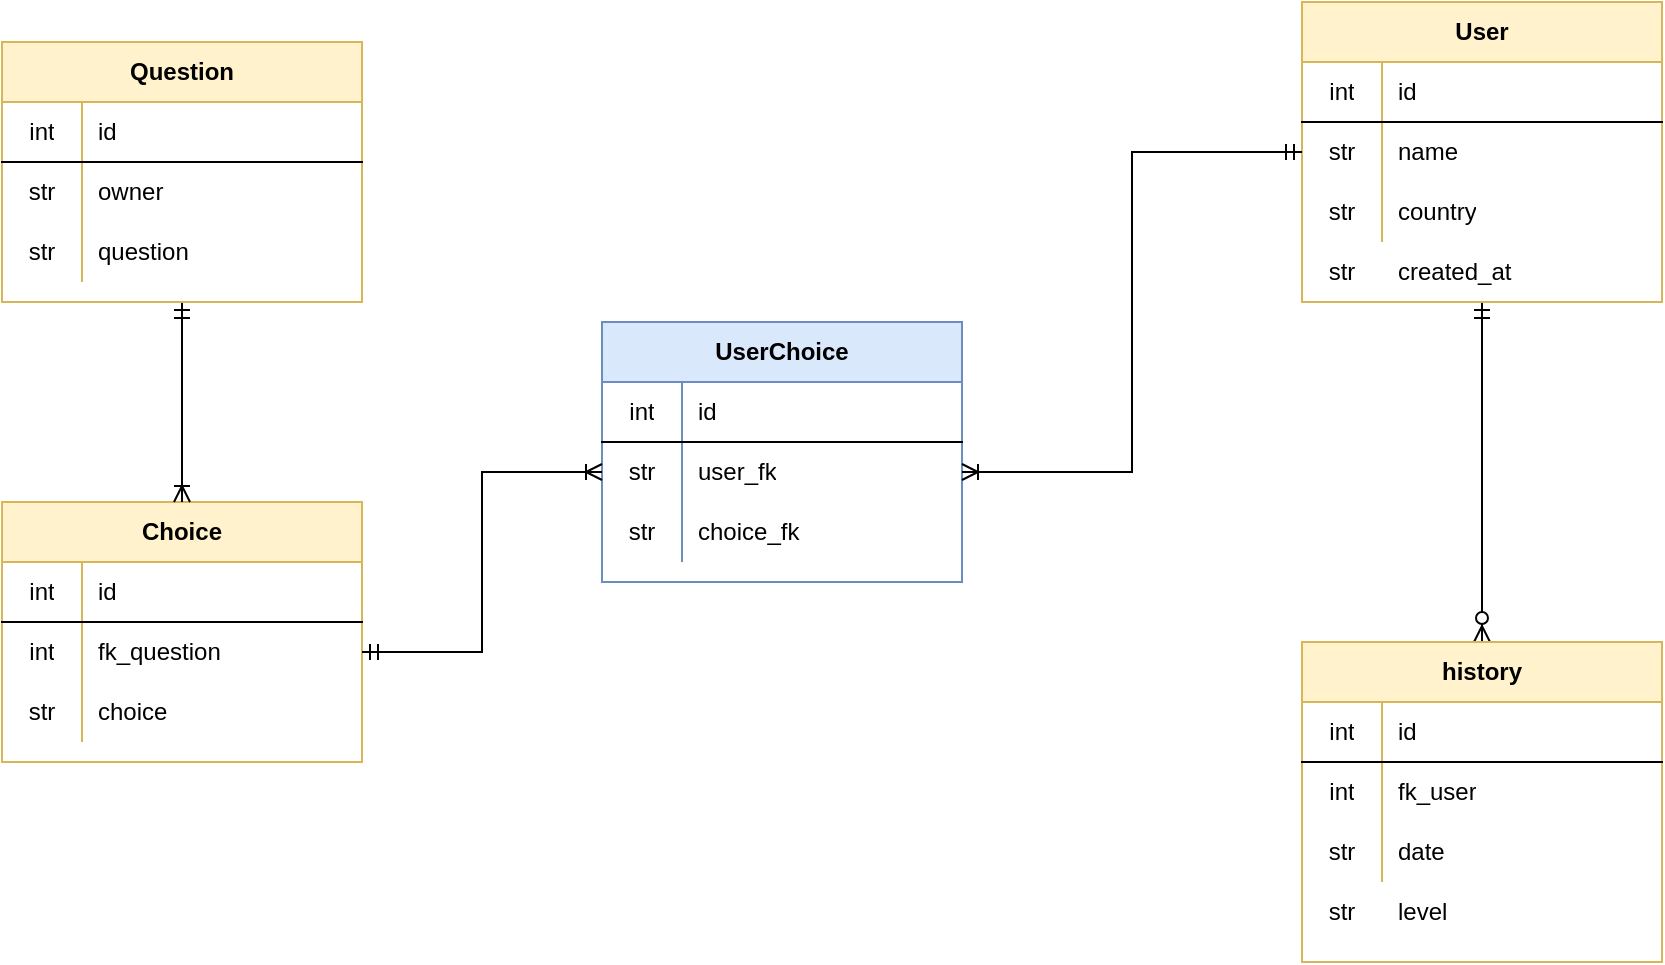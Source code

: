 <mxfile version="13.9.9" type="device"><diagram id="KHMIWZeRRrXNvXJwgoiq" name="Page-1"><mxGraphModel dx="1097" dy="1858" grid="1" gridSize="10" guides="1" tooltips="1" connect="1" arrows="1" fold="1" page="1" pageScale="1" pageWidth="827" pageHeight="1169" math="0" shadow="0"><root><mxCell id="0"/><mxCell id="1" parent="0"/><mxCell id="RG1IWrhq5gkfGMUrmiSL-63" style="edgeStyle=orthogonalEdgeStyle;rounded=0;orthogonalLoop=1;jettySize=auto;html=1;entryX=0.5;entryY=0;entryDx=0;entryDy=0;startArrow=ERmandOne;startFill=0;endArrow=ERzeroToMany;endFill=1;" edge="1" parent="1" source="RG1IWrhq5gkfGMUrmiSL-1" target="RG1IWrhq5gkfGMUrmiSL-37"><mxGeometry relative="1" as="geometry"/></mxCell><mxCell id="RG1IWrhq5gkfGMUrmiSL-1" value="User" style="shape=table;html=1;whiteSpace=wrap;startSize=30;container=1;collapsible=0;childLayout=tableLayout;fixedRows=1;rowLines=0;fontStyle=1;align=center;fillColor=#fff2cc;strokeColor=#d6b656;" vertex="1" parent="1"><mxGeometry x="720" y="-30" width="180" height="150" as="geometry"/></mxCell><mxCell id="RG1IWrhq5gkfGMUrmiSL-2" value="" style="shape=partialRectangle;html=1;whiteSpace=wrap;collapsible=0;dropTarget=0;pointerEvents=0;fillColor=none;top=0;left=0;bottom=1;right=0;points=[[0,0.5],[1,0.5]];portConstraint=eastwest;" vertex="1" parent="RG1IWrhq5gkfGMUrmiSL-1"><mxGeometry y="30" width="180" height="30" as="geometry"/></mxCell><mxCell id="RG1IWrhq5gkfGMUrmiSL-3" value="int" style="shape=partialRectangle;html=1;whiteSpace=wrap;connectable=0;fillColor=none;top=0;left=0;bottom=0;right=0;overflow=hidden;" vertex="1" parent="RG1IWrhq5gkfGMUrmiSL-2"><mxGeometry width="40" height="30" as="geometry"/></mxCell><mxCell id="RG1IWrhq5gkfGMUrmiSL-4" value="id" style="shape=partialRectangle;html=1;whiteSpace=wrap;connectable=0;fillColor=none;top=0;left=0;bottom=0;right=0;align=left;spacingLeft=6;overflow=hidden;" vertex="1" parent="RG1IWrhq5gkfGMUrmiSL-2"><mxGeometry x="40" width="140" height="30" as="geometry"/></mxCell><mxCell id="RG1IWrhq5gkfGMUrmiSL-5" value="" style="shape=partialRectangle;html=1;whiteSpace=wrap;collapsible=0;dropTarget=0;pointerEvents=0;fillColor=none;top=0;left=0;bottom=0;right=0;points=[[0,0.5],[1,0.5]];portConstraint=eastwest;" vertex="1" parent="RG1IWrhq5gkfGMUrmiSL-1"><mxGeometry y="60" width="180" height="30" as="geometry"/></mxCell><mxCell id="RG1IWrhq5gkfGMUrmiSL-6" value="str" style="shape=partialRectangle;html=1;whiteSpace=wrap;connectable=0;fillColor=none;top=0;left=0;bottom=0;right=0;overflow=hidden;" vertex="1" parent="RG1IWrhq5gkfGMUrmiSL-5"><mxGeometry width="40" height="30" as="geometry"/></mxCell><mxCell id="RG1IWrhq5gkfGMUrmiSL-7" value="name" style="shape=partialRectangle;html=1;whiteSpace=wrap;connectable=0;fillColor=none;top=0;left=0;bottom=0;right=0;align=left;spacingLeft=6;overflow=hidden;" vertex="1" parent="RG1IWrhq5gkfGMUrmiSL-5"><mxGeometry x="40" width="140" height="30" as="geometry"/></mxCell><mxCell id="RG1IWrhq5gkfGMUrmiSL-8" value="" style="shape=partialRectangle;html=1;whiteSpace=wrap;collapsible=0;dropTarget=0;pointerEvents=0;fillColor=none;top=0;left=0;bottom=0;right=0;points=[[0,0.5],[1,0.5]];portConstraint=eastwest;" vertex="1" parent="RG1IWrhq5gkfGMUrmiSL-1"><mxGeometry y="90" width="180" height="30" as="geometry"/></mxCell><mxCell id="RG1IWrhq5gkfGMUrmiSL-9" value="str" style="shape=partialRectangle;html=1;whiteSpace=wrap;connectable=0;fillColor=none;top=0;left=0;bottom=0;right=0;overflow=hidden;" vertex="1" parent="RG1IWrhq5gkfGMUrmiSL-8"><mxGeometry width="40" height="30" as="geometry"/></mxCell><mxCell id="RG1IWrhq5gkfGMUrmiSL-10" value="country" style="shape=partialRectangle;html=1;whiteSpace=wrap;connectable=0;fillColor=none;top=0;left=0;bottom=0;right=0;align=left;spacingLeft=6;overflow=hidden;" vertex="1" parent="RG1IWrhq5gkfGMUrmiSL-8"><mxGeometry x="40" width="140" height="30" as="geometry"/></mxCell><mxCell id="RG1IWrhq5gkfGMUrmiSL-11" value="created_at" style="shape=partialRectangle;html=1;whiteSpace=wrap;connectable=0;fillColor=none;top=0;left=0;bottom=0;right=0;align=left;spacingLeft=6;overflow=hidden;" vertex="1" parent="1"><mxGeometry x="760" y="90" width="140" height="30" as="geometry"/></mxCell><mxCell id="RG1IWrhq5gkfGMUrmiSL-12" value="str" style="shape=partialRectangle;html=1;whiteSpace=wrap;connectable=0;fillColor=none;top=0;left=0;bottom=0;right=0;overflow=hidden;" vertex="1" parent="1"><mxGeometry x="720" y="90" width="40" height="30" as="geometry"/></mxCell><mxCell id="RG1IWrhq5gkfGMUrmiSL-13" value="UserChoice" style="shape=table;html=1;whiteSpace=wrap;startSize=30;container=1;collapsible=0;childLayout=tableLayout;fixedRows=1;rowLines=0;fontStyle=1;align=center;fillColor=#dae8fc;strokeColor=#6c8ebf;" vertex="1" parent="1"><mxGeometry x="370" y="130" width="180" height="130" as="geometry"/></mxCell><mxCell id="RG1IWrhq5gkfGMUrmiSL-14" value="" style="shape=partialRectangle;html=1;whiteSpace=wrap;collapsible=0;dropTarget=0;pointerEvents=0;fillColor=none;top=0;left=0;bottom=1;right=0;points=[[0,0.5],[1,0.5]];portConstraint=eastwest;" vertex="1" parent="RG1IWrhq5gkfGMUrmiSL-13"><mxGeometry y="30" width="180" height="30" as="geometry"/></mxCell><mxCell id="RG1IWrhq5gkfGMUrmiSL-15" value="int" style="shape=partialRectangle;html=1;whiteSpace=wrap;connectable=0;fillColor=none;top=0;left=0;bottom=0;right=0;overflow=hidden;" vertex="1" parent="RG1IWrhq5gkfGMUrmiSL-14"><mxGeometry width="40" height="30" as="geometry"/></mxCell><mxCell id="RG1IWrhq5gkfGMUrmiSL-16" value="id" style="shape=partialRectangle;html=1;whiteSpace=wrap;connectable=0;fillColor=none;top=0;left=0;bottom=0;right=0;align=left;spacingLeft=6;overflow=hidden;" vertex="1" parent="RG1IWrhq5gkfGMUrmiSL-14"><mxGeometry x="40" width="140" height="30" as="geometry"/></mxCell><mxCell id="RG1IWrhq5gkfGMUrmiSL-17" value="" style="shape=partialRectangle;html=1;whiteSpace=wrap;collapsible=0;dropTarget=0;pointerEvents=0;fillColor=none;top=0;left=0;bottom=0;right=0;points=[[0,0.5],[1,0.5]];portConstraint=eastwest;" vertex="1" parent="RG1IWrhq5gkfGMUrmiSL-13"><mxGeometry y="60" width="180" height="30" as="geometry"/></mxCell><mxCell id="RG1IWrhq5gkfGMUrmiSL-18" value="str" style="shape=partialRectangle;html=1;whiteSpace=wrap;connectable=0;fillColor=none;top=0;left=0;bottom=0;right=0;overflow=hidden;" vertex="1" parent="RG1IWrhq5gkfGMUrmiSL-17"><mxGeometry width="40" height="30" as="geometry"/></mxCell><mxCell id="RG1IWrhq5gkfGMUrmiSL-19" value="user_fk" style="shape=partialRectangle;html=1;whiteSpace=wrap;connectable=0;fillColor=none;top=0;left=0;bottom=0;right=0;align=left;spacingLeft=6;overflow=hidden;" vertex="1" parent="RG1IWrhq5gkfGMUrmiSL-17"><mxGeometry x="40" width="140" height="30" as="geometry"/></mxCell><mxCell id="RG1IWrhq5gkfGMUrmiSL-20" value="" style="shape=partialRectangle;html=1;whiteSpace=wrap;collapsible=0;dropTarget=0;pointerEvents=0;fillColor=none;top=0;left=0;bottom=0;right=0;points=[[0,0.5],[1,0.5]];portConstraint=eastwest;" vertex="1" parent="RG1IWrhq5gkfGMUrmiSL-13"><mxGeometry y="90" width="180" height="30" as="geometry"/></mxCell><mxCell id="RG1IWrhq5gkfGMUrmiSL-21" value="str" style="shape=partialRectangle;html=1;whiteSpace=wrap;connectable=0;fillColor=none;top=0;left=0;bottom=0;right=0;overflow=hidden;" vertex="1" parent="RG1IWrhq5gkfGMUrmiSL-20"><mxGeometry width="40" height="30" as="geometry"/></mxCell><mxCell id="RG1IWrhq5gkfGMUrmiSL-22" value="choice_fk" style="shape=partialRectangle;html=1;whiteSpace=wrap;connectable=0;fillColor=none;top=0;left=0;bottom=0;right=0;align=left;spacingLeft=6;overflow=hidden;" vertex="1" parent="RG1IWrhq5gkfGMUrmiSL-20"><mxGeometry x="40" width="140" height="30" as="geometry"/></mxCell><mxCell id="RG1IWrhq5gkfGMUrmiSL-25" value="Choice" style="shape=table;html=1;whiteSpace=wrap;startSize=30;container=1;collapsible=0;childLayout=tableLayout;fixedRows=1;rowLines=0;fontStyle=1;align=center;fillColor=#fff2cc;strokeColor=#d6b656;" vertex="1" parent="1"><mxGeometry x="70" y="220" width="180" height="130" as="geometry"/></mxCell><mxCell id="RG1IWrhq5gkfGMUrmiSL-26" value="" style="shape=partialRectangle;html=1;whiteSpace=wrap;collapsible=0;dropTarget=0;pointerEvents=0;fillColor=none;top=0;left=0;bottom=1;right=0;points=[[0,0.5],[1,0.5]];portConstraint=eastwest;" vertex="1" parent="RG1IWrhq5gkfGMUrmiSL-25"><mxGeometry y="30" width="180" height="30" as="geometry"/></mxCell><mxCell id="RG1IWrhq5gkfGMUrmiSL-27" value="int" style="shape=partialRectangle;html=1;whiteSpace=wrap;connectable=0;fillColor=none;top=0;left=0;bottom=0;right=0;overflow=hidden;" vertex="1" parent="RG1IWrhq5gkfGMUrmiSL-26"><mxGeometry width="40" height="30" as="geometry"/></mxCell><mxCell id="RG1IWrhq5gkfGMUrmiSL-28" value="id" style="shape=partialRectangle;html=1;whiteSpace=wrap;connectable=0;fillColor=none;top=0;left=0;bottom=0;right=0;align=left;spacingLeft=6;overflow=hidden;" vertex="1" parent="RG1IWrhq5gkfGMUrmiSL-26"><mxGeometry x="40" width="140" height="30" as="geometry"/></mxCell><mxCell id="RG1IWrhq5gkfGMUrmiSL-29" value="" style="shape=partialRectangle;html=1;whiteSpace=wrap;collapsible=0;dropTarget=0;pointerEvents=0;fillColor=none;top=0;left=0;bottom=0;right=0;points=[[0,0.5],[1,0.5]];portConstraint=eastwest;" vertex="1" parent="RG1IWrhq5gkfGMUrmiSL-25"><mxGeometry y="60" width="180" height="30" as="geometry"/></mxCell><mxCell id="RG1IWrhq5gkfGMUrmiSL-30" value="int" style="shape=partialRectangle;html=1;whiteSpace=wrap;connectable=0;fillColor=none;top=0;left=0;bottom=0;right=0;overflow=hidden;" vertex="1" parent="RG1IWrhq5gkfGMUrmiSL-29"><mxGeometry width="40" height="30" as="geometry"/></mxCell><mxCell id="RG1IWrhq5gkfGMUrmiSL-31" value="fk_question" style="shape=partialRectangle;html=1;whiteSpace=wrap;connectable=0;fillColor=none;top=0;left=0;bottom=0;right=0;align=left;spacingLeft=6;overflow=hidden;" vertex="1" parent="RG1IWrhq5gkfGMUrmiSL-29"><mxGeometry x="40" width="140" height="30" as="geometry"/></mxCell><mxCell id="RG1IWrhq5gkfGMUrmiSL-32" value="" style="shape=partialRectangle;html=1;whiteSpace=wrap;collapsible=0;dropTarget=0;pointerEvents=0;fillColor=none;top=0;left=0;bottom=0;right=0;points=[[0,0.5],[1,0.5]];portConstraint=eastwest;" vertex="1" parent="RG1IWrhq5gkfGMUrmiSL-25"><mxGeometry y="90" width="180" height="30" as="geometry"/></mxCell><mxCell id="RG1IWrhq5gkfGMUrmiSL-33" value="str" style="shape=partialRectangle;html=1;whiteSpace=wrap;connectable=0;fillColor=none;top=0;left=0;bottom=0;right=0;overflow=hidden;" vertex="1" parent="RG1IWrhq5gkfGMUrmiSL-32"><mxGeometry width="40" height="30" as="geometry"/></mxCell><mxCell id="RG1IWrhq5gkfGMUrmiSL-34" value="choice" style="shape=partialRectangle;html=1;whiteSpace=wrap;connectable=0;fillColor=none;top=0;left=0;bottom=0;right=0;align=left;spacingLeft=6;overflow=hidden;" vertex="1" parent="RG1IWrhq5gkfGMUrmiSL-32"><mxGeometry x="40" width="140" height="30" as="geometry"/></mxCell><mxCell id="RG1IWrhq5gkfGMUrmiSL-37" value="history" style="shape=table;html=1;whiteSpace=wrap;startSize=30;container=1;collapsible=0;childLayout=tableLayout;fixedRows=1;rowLines=0;fontStyle=1;align=center;fillColor=#fff2cc;strokeColor=#d6b656;" vertex="1" parent="1"><mxGeometry x="720" y="290" width="180" height="160" as="geometry"/></mxCell><mxCell id="RG1IWrhq5gkfGMUrmiSL-38" value="" style="shape=partialRectangle;html=1;whiteSpace=wrap;collapsible=0;dropTarget=0;pointerEvents=0;fillColor=none;top=0;left=0;bottom=1;right=0;points=[[0,0.5],[1,0.5]];portConstraint=eastwest;" vertex="1" parent="RG1IWrhq5gkfGMUrmiSL-37"><mxGeometry y="30" width="180" height="30" as="geometry"/></mxCell><mxCell id="RG1IWrhq5gkfGMUrmiSL-39" value="int" style="shape=partialRectangle;html=1;whiteSpace=wrap;connectable=0;fillColor=none;top=0;left=0;bottom=0;right=0;overflow=hidden;" vertex="1" parent="RG1IWrhq5gkfGMUrmiSL-38"><mxGeometry width="40" height="30" as="geometry"/></mxCell><mxCell id="RG1IWrhq5gkfGMUrmiSL-40" value="id" style="shape=partialRectangle;html=1;whiteSpace=wrap;connectable=0;fillColor=none;top=0;left=0;bottom=0;right=0;align=left;spacingLeft=6;overflow=hidden;" vertex="1" parent="RG1IWrhq5gkfGMUrmiSL-38"><mxGeometry x="40" width="140" height="30" as="geometry"/></mxCell><mxCell id="RG1IWrhq5gkfGMUrmiSL-41" value="" style="shape=partialRectangle;html=1;whiteSpace=wrap;collapsible=0;dropTarget=0;pointerEvents=0;fillColor=none;top=0;left=0;bottom=0;right=0;points=[[0,0.5],[1,0.5]];portConstraint=eastwest;" vertex="1" parent="RG1IWrhq5gkfGMUrmiSL-37"><mxGeometry y="60" width="180" height="30" as="geometry"/></mxCell><mxCell id="RG1IWrhq5gkfGMUrmiSL-42" value="int" style="shape=partialRectangle;html=1;whiteSpace=wrap;connectable=0;fillColor=none;top=0;left=0;bottom=0;right=0;overflow=hidden;" vertex="1" parent="RG1IWrhq5gkfGMUrmiSL-41"><mxGeometry width="40" height="30" as="geometry"/></mxCell><mxCell id="RG1IWrhq5gkfGMUrmiSL-43" value="fk_user" style="shape=partialRectangle;html=1;whiteSpace=wrap;connectable=0;fillColor=none;top=0;left=0;bottom=0;right=0;align=left;spacingLeft=6;overflow=hidden;" vertex="1" parent="RG1IWrhq5gkfGMUrmiSL-41"><mxGeometry x="40" width="140" height="30" as="geometry"/></mxCell><mxCell id="RG1IWrhq5gkfGMUrmiSL-44" value="" style="shape=partialRectangle;html=1;whiteSpace=wrap;collapsible=0;dropTarget=0;pointerEvents=0;fillColor=none;top=0;left=0;bottom=0;right=0;points=[[0,0.5],[1,0.5]];portConstraint=eastwest;" vertex="1" parent="RG1IWrhq5gkfGMUrmiSL-37"><mxGeometry y="90" width="180" height="30" as="geometry"/></mxCell><mxCell id="RG1IWrhq5gkfGMUrmiSL-45" value="str" style="shape=partialRectangle;html=1;whiteSpace=wrap;connectable=0;fillColor=none;top=0;left=0;bottom=0;right=0;overflow=hidden;" vertex="1" parent="RG1IWrhq5gkfGMUrmiSL-44"><mxGeometry width="40" height="30" as="geometry"/></mxCell><mxCell id="RG1IWrhq5gkfGMUrmiSL-46" value="date" style="shape=partialRectangle;html=1;whiteSpace=wrap;connectable=0;fillColor=none;top=0;left=0;bottom=0;right=0;align=left;spacingLeft=6;overflow=hidden;" vertex="1" parent="RG1IWrhq5gkfGMUrmiSL-44"><mxGeometry x="40" width="140" height="30" as="geometry"/></mxCell><mxCell id="RG1IWrhq5gkfGMUrmiSL-47" value="str" style="shape=partialRectangle;html=1;whiteSpace=wrap;connectable=0;fillColor=none;top=0;left=0;bottom=0;right=0;overflow=hidden;" vertex="1" parent="1"><mxGeometry x="720" y="410" width="40" height="30" as="geometry"/></mxCell><mxCell id="RG1IWrhq5gkfGMUrmiSL-48" value="level" style="shape=partialRectangle;html=1;whiteSpace=wrap;connectable=0;fillColor=none;top=0;left=0;bottom=0;right=0;align=left;spacingLeft=6;overflow=hidden;" vertex="1" parent="1"><mxGeometry x="760" y="410" width="140" height="30" as="geometry"/></mxCell><mxCell id="RG1IWrhq5gkfGMUrmiSL-60" style="edgeStyle=orthogonalEdgeStyle;rounded=0;orthogonalLoop=1;jettySize=auto;html=1;entryX=0.5;entryY=0;entryDx=0;entryDy=0;startArrow=ERmandOne;startFill=0;endArrow=ERoneToMany;endFill=0;" edge="1" parent="1" source="RG1IWrhq5gkfGMUrmiSL-49" target="RG1IWrhq5gkfGMUrmiSL-25"><mxGeometry relative="1" as="geometry"><mxPoint x="160" y="180" as="targetPoint"/></mxGeometry></mxCell><mxCell id="RG1IWrhq5gkfGMUrmiSL-49" value="Question" style="shape=table;html=1;whiteSpace=wrap;startSize=30;container=1;collapsible=0;childLayout=tableLayout;fixedRows=1;rowLines=0;fontStyle=1;align=center;fillColor=#fff2cc;strokeColor=#d6b656;" vertex="1" parent="1"><mxGeometry x="70" y="-10" width="180" height="130" as="geometry"/></mxCell><mxCell id="RG1IWrhq5gkfGMUrmiSL-50" value="" style="shape=partialRectangle;html=1;whiteSpace=wrap;collapsible=0;dropTarget=0;pointerEvents=0;fillColor=none;top=0;left=0;bottom=1;right=0;points=[[0,0.5],[1,0.5]];portConstraint=eastwest;" vertex="1" parent="RG1IWrhq5gkfGMUrmiSL-49"><mxGeometry y="30" width="180" height="30" as="geometry"/></mxCell><mxCell id="RG1IWrhq5gkfGMUrmiSL-51" value="int" style="shape=partialRectangle;html=1;whiteSpace=wrap;connectable=0;fillColor=none;top=0;left=0;bottom=0;right=0;overflow=hidden;" vertex="1" parent="RG1IWrhq5gkfGMUrmiSL-50"><mxGeometry width="40" height="30" as="geometry"/></mxCell><mxCell id="RG1IWrhq5gkfGMUrmiSL-52" value="id" style="shape=partialRectangle;html=1;whiteSpace=wrap;connectable=0;fillColor=none;top=0;left=0;bottom=0;right=0;align=left;spacingLeft=6;overflow=hidden;" vertex="1" parent="RG1IWrhq5gkfGMUrmiSL-50"><mxGeometry x="40" width="140" height="30" as="geometry"/></mxCell><mxCell id="RG1IWrhq5gkfGMUrmiSL-53" value="" style="shape=partialRectangle;html=1;whiteSpace=wrap;collapsible=0;dropTarget=0;pointerEvents=0;fillColor=none;top=0;left=0;bottom=0;right=0;points=[[0,0.5],[1,0.5]];portConstraint=eastwest;" vertex="1" parent="RG1IWrhq5gkfGMUrmiSL-49"><mxGeometry y="60" width="180" height="30" as="geometry"/></mxCell><mxCell id="RG1IWrhq5gkfGMUrmiSL-54" value="str" style="shape=partialRectangle;html=1;whiteSpace=wrap;connectable=0;fillColor=none;top=0;left=0;bottom=0;right=0;overflow=hidden;" vertex="1" parent="RG1IWrhq5gkfGMUrmiSL-53"><mxGeometry width="40" height="30" as="geometry"/></mxCell><mxCell id="RG1IWrhq5gkfGMUrmiSL-55" value="owner" style="shape=partialRectangle;html=1;whiteSpace=wrap;connectable=0;fillColor=none;top=0;left=0;bottom=0;right=0;align=left;spacingLeft=6;overflow=hidden;" vertex="1" parent="RG1IWrhq5gkfGMUrmiSL-53"><mxGeometry x="40" width="140" height="30" as="geometry"/></mxCell><mxCell id="RG1IWrhq5gkfGMUrmiSL-56" value="" style="shape=partialRectangle;html=1;whiteSpace=wrap;collapsible=0;dropTarget=0;pointerEvents=0;fillColor=none;top=0;left=0;bottom=0;right=0;points=[[0,0.5],[1,0.5]];portConstraint=eastwest;" vertex="1" parent="RG1IWrhq5gkfGMUrmiSL-49"><mxGeometry y="90" width="180" height="30" as="geometry"/></mxCell><mxCell id="RG1IWrhq5gkfGMUrmiSL-57" value="str" style="shape=partialRectangle;html=1;whiteSpace=wrap;connectable=0;fillColor=none;top=0;left=0;bottom=0;right=0;overflow=hidden;" vertex="1" parent="RG1IWrhq5gkfGMUrmiSL-56"><mxGeometry width="40" height="30" as="geometry"/></mxCell><mxCell id="RG1IWrhq5gkfGMUrmiSL-58" value="question" style="shape=partialRectangle;html=1;whiteSpace=wrap;connectable=0;fillColor=none;top=0;left=0;bottom=0;right=0;align=left;spacingLeft=6;overflow=hidden;" vertex="1" parent="RG1IWrhq5gkfGMUrmiSL-56"><mxGeometry x="40" width="140" height="30" as="geometry"/></mxCell><mxCell id="RG1IWrhq5gkfGMUrmiSL-61" style="edgeStyle=orthogonalEdgeStyle;rounded=0;orthogonalLoop=1;jettySize=auto;html=1;entryX=0;entryY=0.5;entryDx=0;entryDy=0;startArrow=ERmandOne;startFill=0;endArrow=ERoneToMany;endFill=0;" edge="1" parent="1" source="RG1IWrhq5gkfGMUrmiSL-29" target="RG1IWrhq5gkfGMUrmiSL-17"><mxGeometry relative="1" as="geometry"/></mxCell><mxCell id="RG1IWrhq5gkfGMUrmiSL-62" style="edgeStyle=orthogonalEdgeStyle;rounded=0;orthogonalLoop=1;jettySize=auto;html=1;entryX=0;entryY=0.5;entryDx=0;entryDy=0;startArrow=ERoneToMany;startFill=0;endArrow=ERmandOne;endFill=0;" edge="1" parent="1" source="RG1IWrhq5gkfGMUrmiSL-17" target="RG1IWrhq5gkfGMUrmiSL-1"><mxGeometry relative="1" as="geometry"/></mxCell></root></mxGraphModel></diagram></mxfile>